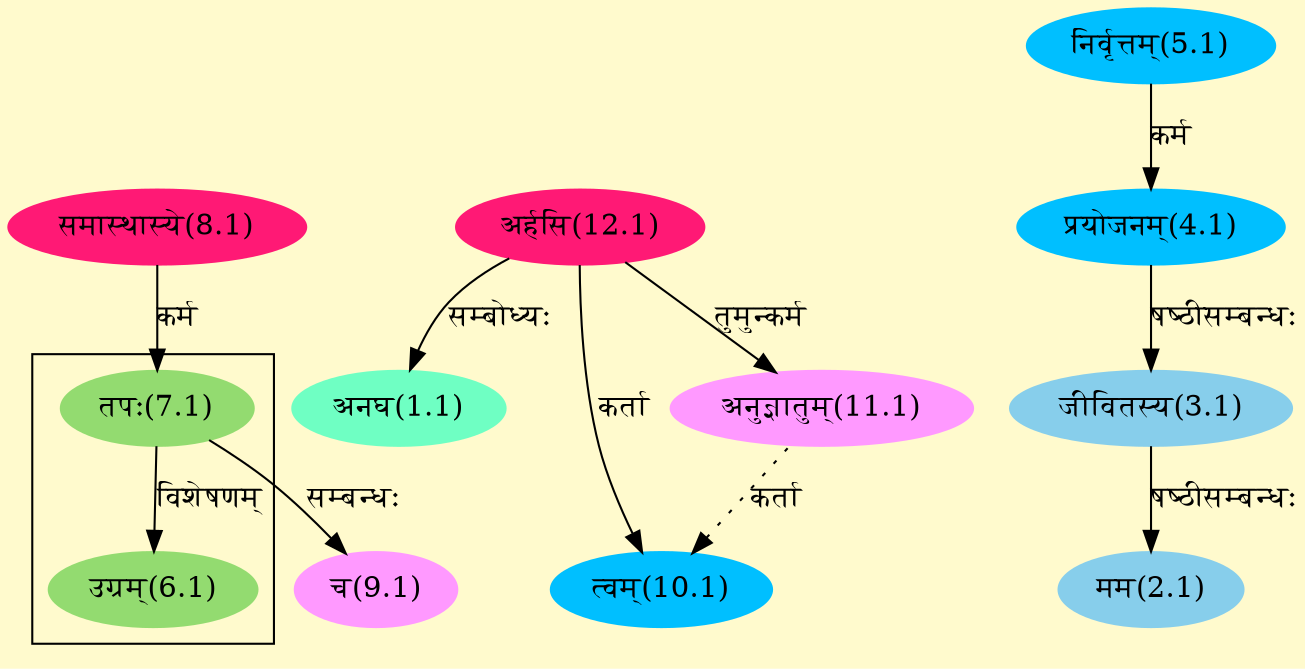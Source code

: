 digraph G{
rankdir=BT;
 compound=true;
 bgcolor="lemonchiffon1";

subgraph cluster_1{
Node6_1 [style=filled, color="#93DB70" label = "उग्रम्(6.1)"]
Node7_1 [style=filled, color="#93DB70" label = "तपः(7.1)"]

}
Node1_1 [style=filled, color="#6FFFC3" label = "अनघ(1.1)"]
Node12_1 [style=filled, color="#FF1975" label = "अर्हसि(12.1)"]
Node2_1 [style=filled, color="#87CEEB" label = "मम(2.1)"]
Node3_1 [style=filled, color="#87CEEB" label = "जीवितस्य(3.1)"]
Node4_1 [style=filled, color="#00BFFF" label = "प्रयोजनम्(4.1)"]
Node5_1 [style=filled, color="#00BFFF" label = "निर्वृत्तम्(5.1)"]
Node [style=filled, color="" label = "()"]
Node7_1 [style=filled, color="#93DB70" label = "तपः(7.1)"]
Node8_1 [style=filled, color="#FF1975" label = "समास्थास्ये(8.1)"]
Node9_1 [style=filled, color="#FF99FF" label = "च(9.1)"]
Node10_1 [style=filled, color="#00BFFF" label = "त्वम्(10.1)"]
Node11_1 [style=filled, color="#FF99FF" label = "अनुज्ञातुम्(11.1)"]
/* Start of Relations section */

Node1_1 -> Node12_1 [  label="सम्बोध्यः"  dir="back" ]
Node2_1 -> Node3_1 [  label="षष्ठीसम्बन्धः"  dir="back" ]
Node3_1 -> Node4_1 [  label="षष्ठीसम्बन्धः"  dir="back" ]
Node4_1 -> Node5_1 [  label="कर्म"  dir="back" ]
Node6_1 -> Node7_1 [  label="विशेषणम्"  dir="back" ]
Node7_1 -> Node8_1 [  label="कर्म"  dir="back" ]
Node9_1 -> Node7_1 [  label="सम्बन्धः"  dir="back" ]
Node10_1 -> Node12_1 [  label="कर्ता"  dir="back" ]
Node10_1 -> Node11_1 [ style=dotted label="कर्ता"  dir="back" ]
Node11_1 -> Node12_1 [  label="तुमुन्कर्म"  dir="back" ]
}
